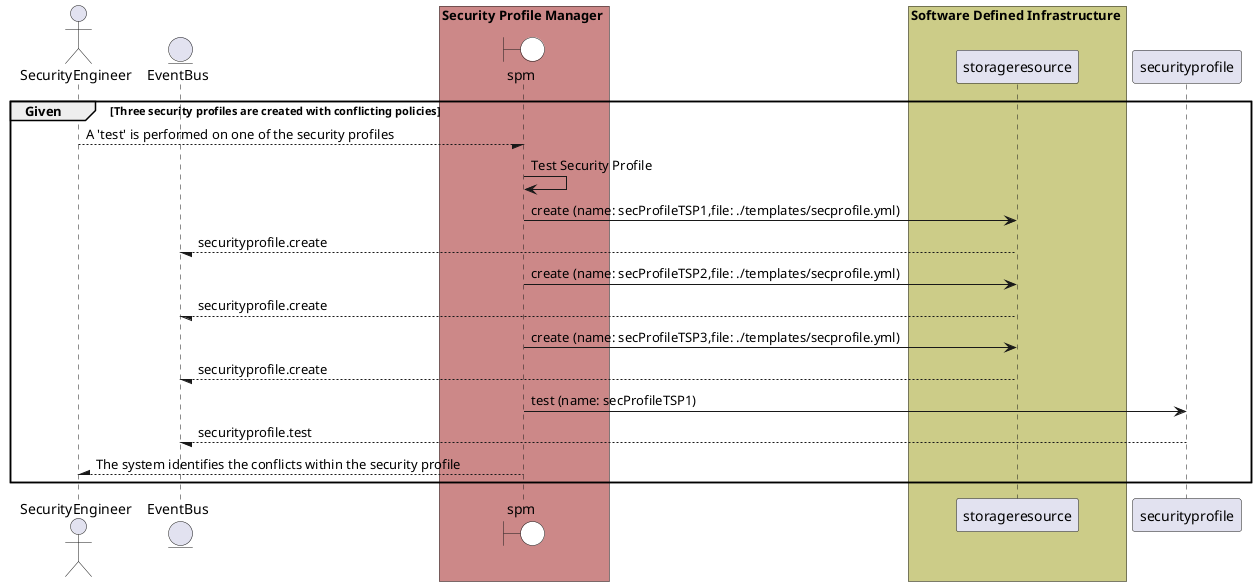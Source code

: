 @startuml


actor "SecurityEngineer"


entity EventBus

box Security Profile Manager #cc8888
    boundary spm #white
end box


box Software Defined Infrastructure #cccc88
            participant storageresource
    end box

box Security Profile Manager #cc8888
    end box

group Given [Three security profiles are created with conflicting policies]

"SecurityEngineer" --/ spm: A &#39;test&#39; is performed on one of the security profiles
"spm" -> spm: Test Security Profile

    spm -> "storageresource": create (name: secProfileTSP1,file: ./templates/secprofile.yml)

    "storageresource" --/ EventBus: securityprofile.create

    spm -> "storageresource": create (name: secProfileTSP2,file: ./templates/secprofile.yml)

    "storageresource" --/ EventBus: securityprofile.create

    spm -> "storageresource": create (name: secProfileTSP3,file: ./templates/secprofile.yml)

    "storageresource" --/ EventBus: securityprofile.create

    spm -> "securityprofile": test (name: secProfileTSP1)

    "securityprofile" --/ EventBus: securityprofile.test



"SecurityEngineer" /-- spm: The system identifies the conflicts within the security profile


end

@enduml
